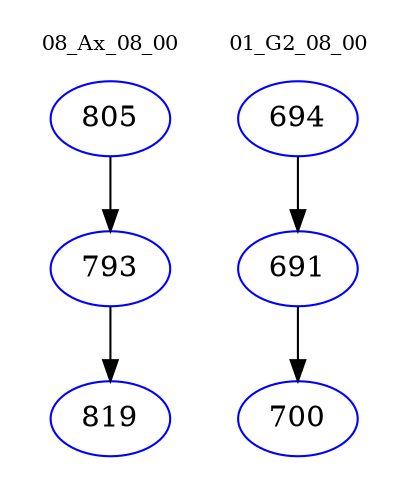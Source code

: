 digraph{
subgraph cluster_0 {
color = white
label = "08_Ax_08_00";
fontsize=10;
T0_805 [label="805", color="blue"]
T0_805 -> T0_793 [color="black"]
T0_793 [label="793", color="blue"]
T0_793 -> T0_819 [color="black"]
T0_819 [label="819", color="blue"]
}
subgraph cluster_1 {
color = white
label = "01_G2_08_00";
fontsize=10;
T1_694 [label="694", color="blue"]
T1_694 -> T1_691 [color="black"]
T1_691 [label="691", color="blue"]
T1_691 -> T1_700 [color="black"]
T1_700 [label="700", color="blue"]
}
}

